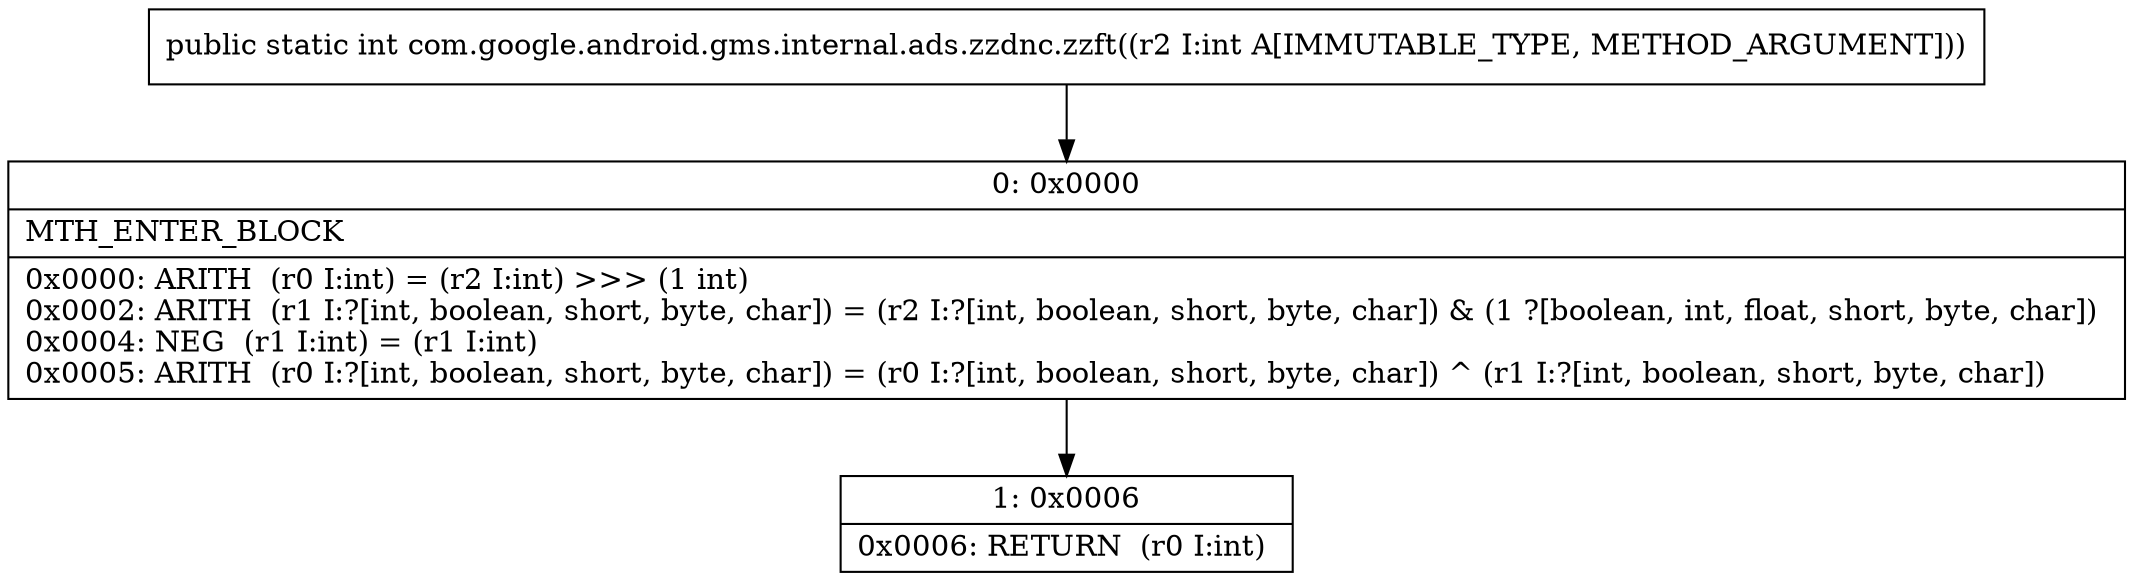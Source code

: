 digraph "CFG forcom.google.android.gms.internal.ads.zzdnc.zzft(I)I" {
Node_0 [shape=record,label="{0\:\ 0x0000|MTH_ENTER_BLOCK\l|0x0000: ARITH  (r0 I:int) = (r2 I:int) \>\>\> (1 int) \l0x0002: ARITH  (r1 I:?[int, boolean, short, byte, char]) = (r2 I:?[int, boolean, short, byte, char]) & (1 ?[boolean, int, float, short, byte, char]) \l0x0004: NEG  (r1 I:int) = (r1 I:int) \l0x0005: ARITH  (r0 I:?[int, boolean, short, byte, char]) = (r0 I:?[int, boolean, short, byte, char]) ^ (r1 I:?[int, boolean, short, byte, char]) \l}"];
Node_1 [shape=record,label="{1\:\ 0x0006|0x0006: RETURN  (r0 I:int) \l}"];
MethodNode[shape=record,label="{public static int com.google.android.gms.internal.ads.zzdnc.zzft((r2 I:int A[IMMUTABLE_TYPE, METHOD_ARGUMENT])) }"];
MethodNode -> Node_0;
Node_0 -> Node_1;
}


